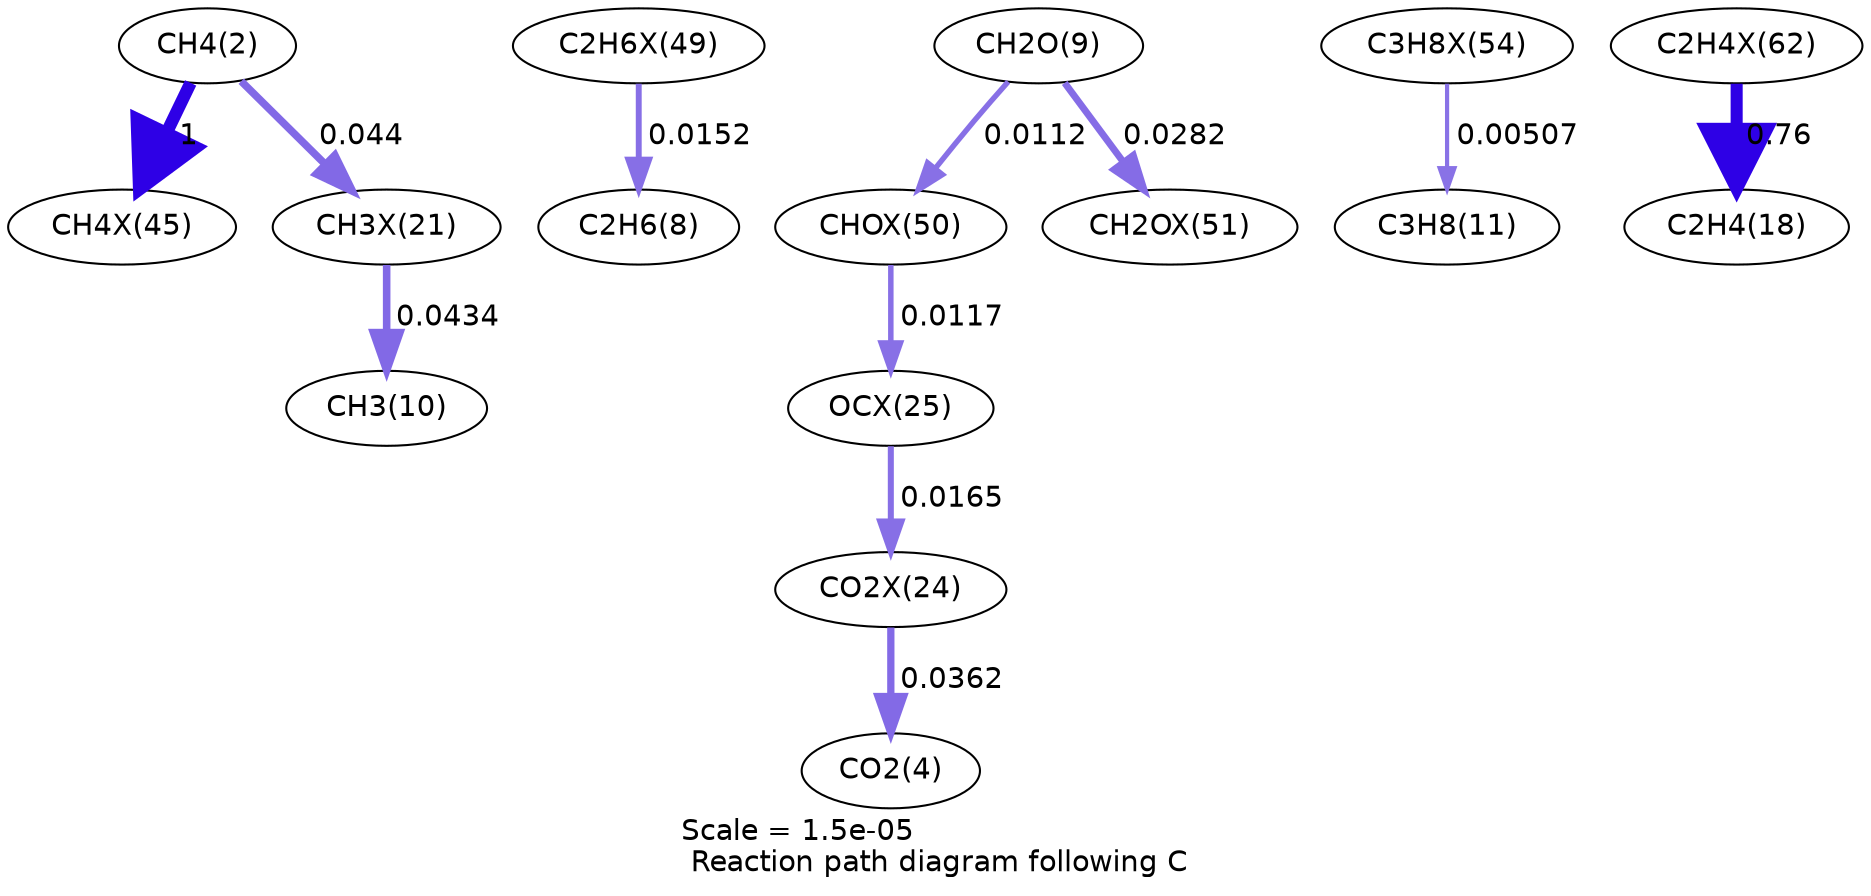 digraph reaction_paths {
center=1;
s4 -> s73[fontname="Helvetica", penwidth=6, arrowsize=3, color="0.7, 1.5, 0.9"
, label=" 1"];
s4 -> s65[fontname="Helvetica", penwidth=3.64, arrowsize=1.82, color="0.7, 0.544, 0.9"
, label=" 0.044"];
s77 -> s10[fontname="Helvetica", penwidth=2.84, arrowsize=1.42, color="0.7, 0.515, 0.9"
, label=" 0.0152"];
s65 -> s12[fontname="Helvetica", penwidth=3.63, arrowsize=1.82, color="0.7, 0.543, 0.9"
, label=" 0.0434"];
s69 -> s68[fontname="Helvetica", penwidth=2.9, arrowsize=1.45, color="0.7, 0.517, 0.9"
, label=" 0.0165"];
s78 -> s69[fontname="Helvetica", penwidth=2.64, arrowsize=1.32, color="0.7, 0.512, 0.9"
, label=" 0.0117"];
s68 -> s6[fontname="Helvetica", penwidth=3.5, arrowsize=1.75, color="0.7, 0.536, 0.9"
, label=" 0.0362"];
s11 -> s79[fontname="Helvetica", penwidth=3.31, arrowsize=1.65, color="0.7, 0.528, 0.9"
, label=" 0.0282"];
s11 -> s78[fontname="Helvetica", penwidth=2.61, arrowsize=1.3, color="0.7, 0.511, 0.9"
, label=" 0.0112"];
s80 -> s13[fontname="Helvetica", penwidth=2.01, arrowsize=1.01, color="0.7, 0.505, 0.9"
, label=" 0.00507"];
s85 -> s20[fontname="Helvetica", penwidth=5.79, arrowsize=2.9, color="0.7, 1.26, 0.9"
, label=" 0.76"];
s4 [ fontname="Helvetica", label="CH4(2)"];
s6 [ fontname="Helvetica", label="CO2(4)"];
s10 [ fontname="Helvetica", label="C2H6(8)"];
s11 [ fontname="Helvetica", label="CH2O(9)"];
s12 [ fontname="Helvetica", label="CH3(10)"];
s13 [ fontname="Helvetica", label="C3H8(11)"];
s20 [ fontname="Helvetica", label="C2H4(18)"];
s65 [ fontname="Helvetica", label="CH3X(21)"];
s68 [ fontname="Helvetica", label="CO2X(24)"];
s69 [ fontname="Helvetica", label="OCX(25)"];
s73 [ fontname="Helvetica", label="CH4X(45)"];
s77 [ fontname="Helvetica", label="C2H6X(49)"];
s78 [ fontname="Helvetica", label="CHOX(50)"];
s79 [ fontname="Helvetica", label="CH2OX(51)"];
s80 [ fontname="Helvetica", label="C3H8X(54)"];
s85 [ fontname="Helvetica", label="C2H4X(62)"];
 label = "Scale = 1.5e-05\l Reaction path diagram following C";
 fontname = "Helvetica";
}

